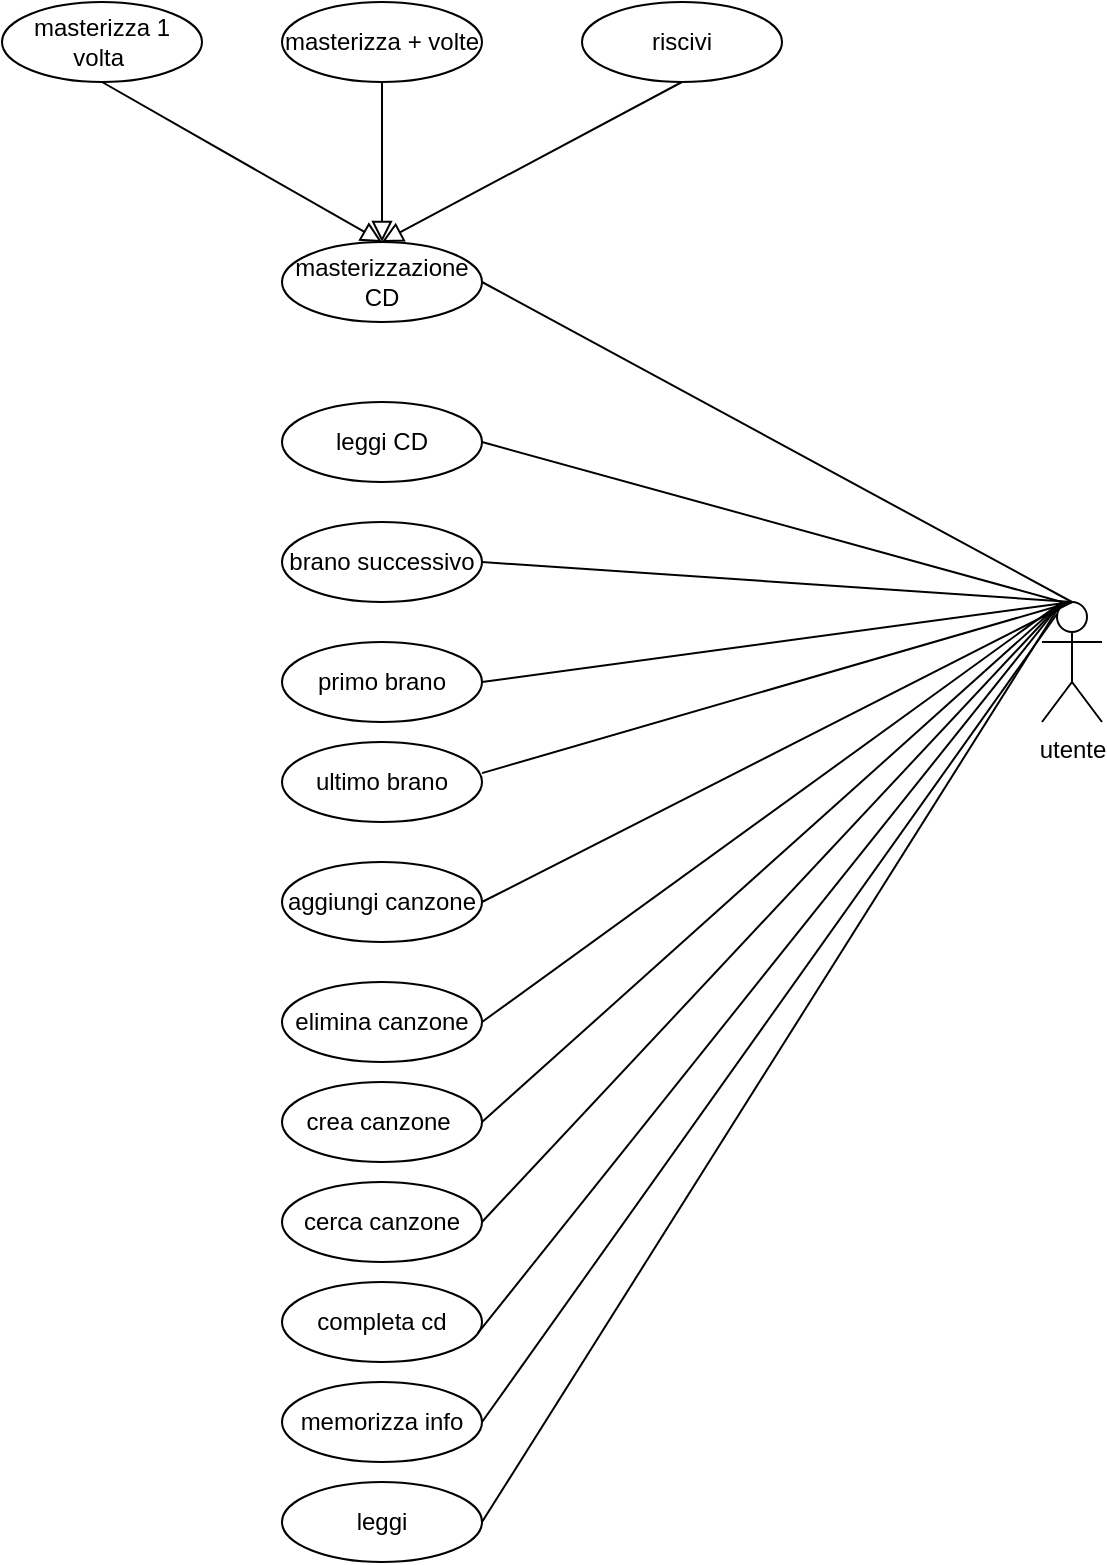 <mxfile version="24.7.17" pages="2">
  <diagram id="x42qIi5AAi1l1lhc7DHS" name="Pagina-3">
    <mxGraphModel dx="737" dy="969" grid="1" gridSize="10" guides="1" tooltips="1" connect="1" arrows="1" fold="1" page="1" pageScale="1" pageWidth="827" pageHeight="1169" math="0" shadow="0">
      <root>
        <mxCell id="0" />
        <mxCell id="1" parent="0" />
        <mxCell id="CjHo6Ju2qZuh-pr2p7nx-90" value="masterizzazione CD" style="ellipse;html=1;whiteSpace=wrap;" vertex="1" parent="1">
          <mxGeometry x="300" y="300" width="100" height="40" as="geometry" />
        </mxCell>
        <mxCell id="CjHo6Ju2qZuh-pr2p7nx-91" value="masterizza 1 volta&amp;nbsp;" style="ellipse;html=1;whiteSpace=wrap;" vertex="1" parent="1">
          <mxGeometry x="160" y="180" width="100" height="40" as="geometry" />
        </mxCell>
        <mxCell id="CjHo6Ju2qZuh-pr2p7nx-92" value="masterizza + volte" style="ellipse;html=1;whiteSpace=wrap;" vertex="1" parent="1">
          <mxGeometry x="300" y="180" width="100" height="40" as="geometry" />
        </mxCell>
        <mxCell id="CjHo6Ju2qZuh-pr2p7nx-93" value="leggi CD" style="ellipse;html=1;whiteSpace=wrap;" vertex="1" parent="1">
          <mxGeometry x="300" y="380" width="100" height="40" as="geometry" />
        </mxCell>
        <mxCell id="CjHo6Ju2qZuh-pr2p7nx-94" value="brano successivo" style="ellipse;html=1;whiteSpace=wrap;" vertex="1" parent="1">
          <mxGeometry x="300" y="440" width="100" height="40" as="geometry" />
        </mxCell>
        <mxCell id="CjHo6Ju2qZuh-pr2p7nx-95" value="primo brano" style="ellipse;html=1;whiteSpace=wrap;" vertex="1" parent="1">
          <mxGeometry x="300" y="500" width="100" height="40" as="geometry" />
        </mxCell>
        <mxCell id="CjHo6Ju2qZuh-pr2p7nx-96" value="ultimo brano" style="ellipse;html=1;whiteSpace=wrap;" vertex="1" parent="1">
          <mxGeometry x="300" y="550" width="100" height="40" as="geometry" />
        </mxCell>
        <mxCell id="CjHo6Ju2qZuh-pr2p7nx-97" value="aggiungi canzone" style="ellipse;html=1;whiteSpace=wrap;" vertex="1" parent="1">
          <mxGeometry x="300" y="610" width="100" height="40" as="geometry" />
        </mxCell>
        <mxCell id="CjHo6Ju2qZuh-pr2p7nx-99" value="elimina canzone" style="ellipse;html=1;whiteSpace=wrap;" vertex="1" parent="1">
          <mxGeometry x="300" y="670" width="100" height="40" as="geometry" />
        </mxCell>
        <mxCell id="CjHo6Ju2qZuh-pr2p7nx-100" value="crea canzone&amp;nbsp;" style="ellipse;html=1;whiteSpace=wrap;" vertex="1" parent="1">
          <mxGeometry x="300" y="720" width="100" height="40" as="geometry" />
        </mxCell>
        <mxCell id="CjHo6Ju2qZuh-pr2p7nx-101" value="cerca canzone" style="ellipse;html=1;whiteSpace=wrap;" vertex="1" parent="1">
          <mxGeometry x="300" y="770" width="100" height="40" as="geometry" />
        </mxCell>
        <mxCell id="CjHo6Ju2qZuh-pr2p7nx-102" value="completa cd" style="ellipse;html=1;whiteSpace=wrap;" vertex="1" parent="1">
          <mxGeometry x="300" y="820" width="100" height="40" as="geometry" />
        </mxCell>
        <mxCell id="CjHo6Ju2qZuh-pr2p7nx-103" value="memorizza info" style="ellipse;html=1;whiteSpace=wrap;" vertex="1" parent="1">
          <mxGeometry x="300" y="870" width="100" height="40" as="geometry" />
        </mxCell>
        <mxCell id="CjHo6Ju2qZuh-pr2p7nx-104" value="leggi" style="ellipse;html=1;whiteSpace=wrap;" vertex="1" parent="1">
          <mxGeometry x="300" y="920" width="100" height="40" as="geometry" />
        </mxCell>
        <mxCell id="CjHo6Ju2qZuh-pr2p7nx-105" value="riscivi" style="ellipse;html=1;whiteSpace=wrap;" vertex="1" parent="1">
          <mxGeometry x="450" y="180" width="100" height="40" as="geometry" />
        </mxCell>
        <mxCell id="CjHo6Ju2qZuh-pr2p7nx-107" value="" style="endArrow=block;html=1;rounded=0;align=center;verticalAlign=bottom;endFill=0;labelBackgroundColor=none;endSize=8;exitX=0.5;exitY=1;exitDx=0;exitDy=0;entryX=0.5;entryY=0;entryDx=0;entryDy=0;" edge="1" parent="1" source="CjHo6Ju2qZuh-pr2p7nx-91" target="CjHo6Ju2qZuh-pr2p7nx-90">
          <mxGeometry x="-0.004" relative="1" as="geometry">
            <mxPoint x="150" y="360" as="sourcePoint" />
            <mxPoint x="310" y="360" as="targetPoint" />
            <mxPoint as="offset" />
          </mxGeometry>
        </mxCell>
        <mxCell id="CjHo6Ju2qZuh-pr2p7nx-108" value="" style="resizable=0;html=1;align=center;verticalAlign=top;labelBackgroundColor=none;" connectable="0" vertex="1" parent="CjHo6Ju2qZuh-pr2p7nx-107">
          <mxGeometry relative="1" as="geometry" />
        </mxCell>
        <mxCell id="CjHo6Ju2qZuh-pr2p7nx-109" value="" style="endArrow=block;html=1;rounded=0;align=center;verticalAlign=bottom;endFill=0;labelBackgroundColor=none;endSize=8;exitX=0.5;exitY=1;exitDx=0;exitDy=0;entryX=0.5;entryY=0;entryDx=0;entryDy=0;" edge="1" parent="1" source="CjHo6Ju2qZuh-pr2p7nx-92" target="CjHo6Ju2qZuh-pr2p7nx-90">
          <mxGeometry x="-0.004" relative="1" as="geometry">
            <mxPoint x="220" y="230" as="sourcePoint" />
            <mxPoint x="360" y="330" as="targetPoint" />
            <mxPoint as="offset" />
          </mxGeometry>
        </mxCell>
        <mxCell id="CjHo6Ju2qZuh-pr2p7nx-110" value="" style="resizable=0;html=1;align=center;verticalAlign=top;labelBackgroundColor=none;" connectable="0" vertex="1" parent="CjHo6Ju2qZuh-pr2p7nx-109">
          <mxGeometry relative="1" as="geometry" />
        </mxCell>
        <mxCell id="CjHo6Ju2qZuh-pr2p7nx-111" value="" style="endArrow=block;html=1;rounded=0;align=center;verticalAlign=bottom;endFill=0;labelBackgroundColor=none;endSize=8;exitX=0.5;exitY=1;exitDx=0;exitDy=0;entryX=0.5;entryY=0;entryDx=0;entryDy=0;" edge="1" parent="1" source="CjHo6Ju2qZuh-pr2p7nx-105" target="CjHo6Ju2qZuh-pr2p7nx-90">
          <mxGeometry x="-0.004" relative="1" as="geometry">
            <mxPoint x="230" y="240" as="sourcePoint" />
            <mxPoint x="350" y="320" as="targetPoint" />
            <mxPoint as="offset" />
          </mxGeometry>
        </mxCell>
        <mxCell id="CjHo6Ju2qZuh-pr2p7nx-112" value="" style="resizable=0;html=1;align=center;verticalAlign=top;labelBackgroundColor=none;" connectable="0" vertex="1" parent="CjHo6Ju2qZuh-pr2p7nx-111">
          <mxGeometry relative="1" as="geometry" />
        </mxCell>
        <mxCell id="CjHo6Ju2qZuh-pr2p7nx-113" value="utente" style="shape=umlActor;verticalLabelPosition=bottom;verticalAlign=top;html=1;" vertex="1" parent="1">
          <mxGeometry x="680" y="480" width="30" height="60" as="geometry" />
        </mxCell>
        <mxCell id="CjHo6Ju2qZuh-pr2p7nx-114" value="" style="endArrow=none;html=1;rounded=0;align=center;verticalAlign=top;endFill=0;labelBackgroundColor=none;entryX=0.5;entryY=0;entryDx=0;entryDy=0;entryPerimeter=0;exitX=1;exitY=0.5;exitDx=0;exitDy=0;" edge="1" parent="1" source="CjHo6Ju2qZuh-pr2p7nx-90" target="CjHo6Ju2qZuh-pr2p7nx-113">
          <mxGeometry relative="1" as="geometry">
            <mxPoint x="400" y="340" as="sourcePoint" />
            <mxPoint x="600" y="340" as="targetPoint" />
          </mxGeometry>
        </mxCell>
        <mxCell id="CjHo6Ju2qZuh-pr2p7nx-115" value="" style="resizable=0;html=1;align=left;verticalAlign=bottom;labelBackgroundColor=none;" connectable="0" vertex="1" parent="CjHo6Ju2qZuh-pr2p7nx-114">
          <mxGeometry x="-1" relative="1" as="geometry" />
        </mxCell>
        <mxCell id="CjHo6Ju2qZuh-pr2p7nx-116" value="" style="resizable=0;html=1;align=left;verticalAlign=top;labelBackgroundColor=none;" connectable="0" vertex="1" parent="CjHo6Ju2qZuh-pr2p7nx-114">
          <mxGeometry x="-1" relative="1" as="geometry" />
        </mxCell>
        <mxCell id="CjHo6Ju2qZuh-pr2p7nx-117" value="" style="resizable=0;html=1;align=right;verticalAlign=bottom;labelBackgroundColor=none;" connectable="0" vertex="1" parent="CjHo6Ju2qZuh-pr2p7nx-114">
          <mxGeometry x="1" relative="1" as="geometry" />
        </mxCell>
        <mxCell id="CjHo6Ju2qZuh-pr2p7nx-118" value="" style="resizable=0;html=1;align=right;verticalAlign=top;labelBackgroundColor=none;" connectable="0" vertex="1" parent="CjHo6Ju2qZuh-pr2p7nx-114">
          <mxGeometry x="1" relative="1" as="geometry" />
        </mxCell>
        <mxCell id="CjHo6Ju2qZuh-pr2p7nx-120" value="" style="endArrow=none;html=1;rounded=0;align=center;verticalAlign=top;endFill=0;labelBackgroundColor=none;exitX=1;exitY=0.5;exitDx=0;exitDy=0;" edge="1" parent="1" source="CjHo6Ju2qZuh-pr2p7nx-93">
          <mxGeometry relative="1" as="geometry">
            <mxPoint x="410" y="330" as="sourcePoint" />
            <mxPoint x="690" y="480" as="targetPoint" />
          </mxGeometry>
        </mxCell>
        <mxCell id="CjHo6Ju2qZuh-pr2p7nx-121" value="" style="resizable=0;html=1;align=left;verticalAlign=bottom;labelBackgroundColor=none;" connectable="0" vertex="1" parent="CjHo6Ju2qZuh-pr2p7nx-120">
          <mxGeometry x="-1" relative="1" as="geometry" />
        </mxCell>
        <mxCell id="CjHo6Ju2qZuh-pr2p7nx-122" value="" style="resizable=0;html=1;align=left;verticalAlign=top;labelBackgroundColor=none;" connectable="0" vertex="1" parent="CjHo6Ju2qZuh-pr2p7nx-120">
          <mxGeometry x="-1" relative="1" as="geometry" />
        </mxCell>
        <mxCell id="CjHo6Ju2qZuh-pr2p7nx-123" value="" style="resizable=0;html=1;align=right;verticalAlign=bottom;labelBackgroundColor=none;" connectable="0" vertex="1" parent="CjHo6Ju2qZuh-pr2p7nx-120">
          <mxGeometry x="1" relative="1" as="geometry" />
        </mxCell>
        <mxCell id="CjHo6Ju2qZuh-pr2p7nx-124" value="" style="resizable=0;html=1;align=right;verticalAlign=top;labelBackgroundColor=none;" connectable="0" vertex="1" parent="CjHo6Ju2qZuh-pr2p7nx-120">
          <mxGeometry x="1" relative="1" as="geometry" />
        </mxCell>
        <mxCell id="CjHo6Ju2qZuh-pr2p7nx-125" value="" style="endArrow=none;html=1;rounded=0;align=center;verticalAlign=top;endFill=0;labelBackgroundColor=none;exitX=1;exitY=0.5;exitDx=0;exitDy=0;entryX=0.5;entryY=0;entryDx=0;entryDy=0;entryPerimeter=0;" edge="1" parent="1" source="CjHo6Ju2qZuh-pr2p7nx-94" target="CjHo6Ju2qZuh-pr2p7nx-113">
          <mxGeometry relative="1" as="geometry">
            <mxPoint x="410" y="410" as="sourcePoint" />
            <mxPoint x="685" y="330" as="targetPoint" />
          </mxGeometry>
        </mxCell>
        <mxCell id="CjHo6Ju2qZuh-pr2p7nx-126" value="" style="resizable=0;html=1;align=left;verticalAlign=bottom;labelBackgroundColor=none;" connectable="0" vertex="1" parent="CjHo6Ju2qZuh-pr2p7nx-125">
          <mxGeometry x="-1" relative="1" as="geometry" />
        </mxCell>
        <mxCell id="CjHo6Ju2qZuh-pr2p7nx-127" value="" style="resizable=0;html=1;align=left;verticalAlign=top;labelBackgroundColor=none;" connectable="0" vertex="1" parent="CjHo6Ju2qZuh-pr2p7nx-125">
          <mxGeometry x="-1" relative="1" as="geometry" />
        </mxCell>
        <mxCell id="CjHo6Ju2qZuh-pr2p7nx-128" value="" style="resizable=0;html=1;align=right;verticalAlign=bottom;labelBackgroundColor=none;" connectable="0" vertex="1" parent="CjHo6Ju2qZuh-pr2p7nx-125">
          <mxGeometry x="1" relative="1" as="geometry" />
        </mxCell>
        <mxCell id="CjHo6Ju2qZuh-pr2p7nx-129" value="" style="resizable=0;html=1;align=right;verticalAlign=top;labelBackgroundColor=none;" connectable="0" vertex="1" parent="CjHo6Ju2qZuh-pr2p7nx-125">
          <mxGeometry x="1" relative="1" as="geometry" />
        </mxCell>
        <mxCell id="CjHo6Ju2qZuh-pr2p7nx-130" value="" style="endArrow=none;html=1;rounded=0;align=center;verticalAlign=top;endFill=0;labelBackgroundColor=none;exitX=1;exitY=0.5;exitDx=0;exitDy=0;entryX=0.5;entryY=0;entryDx=0;entryDy=0;entryPerimeter=0;" edge="1" parent="1" source="CjHo6Ju2qZuh-pr2p7nx-95" target="CjHo6Ju2qZuh-pr2p7nx-113">
          <mxGeometry relative="1" as="geometry">
            <mxPoint x="420" y="420" as="sourcePoint" />
            <mxPoint x="695" y="340" as="targetPoint" />
          </mxGeometry>
        </mxCell>
        <mxCell id="CjHo6Ju2qZuh-pr2p7nx-131" value="" style="resizable=0;html=1;align=left;verticalAlign=bottom;labelBackgroundColor=none;" connectable="0" vertex="1" parent="CjHo6Ju2qZuh-pr2p7nx-130">
          <mxGeometry x="-1" relative="1" as="geometry" />
        </mxCell>
        <mxCell id="CjHo6Ju2qZuh-pr2p7nx-132" value="" style="resizable=0;html=1;align=left;verticalAlign=top;labelBackgroundColor=none;" connectable="0" vertex="1" parent="CjHo6Ju2qZuh-pr2p7nx-130">
          <mxGeometry x="-1" relative="1" as="geometry" />
        </mxCell>
        <mxCell id="CjHo6Ju2qZuh-pr2p7nx-133" value="" style="resizable=0;html=1;align=right;verticalAlign=bottom;labelBackgroundColor=none;" connectable="0" vertex="1" parent="CjHo6Ju2qZuh-pr2p7nx-130">
          <mxGeometry x="1" relative="1" as="geometry" />
        </mxCell>
        <mxCell id="CjHo6Ju2qZuh-pr2p7nx-134" value="" style="resizable=0;html=1;align=right;verticalAlign=top;labelBackgroundColor=none;" connectable="0" vertex="1" parent="CjHo6Ju2qZuh-pr2p7nx-130">
          <mxGeometry x="1" relative="1" as="geometry" />
        </mxCell>
        <mxCell id="CjHo6Ju2qZuh-pr2p7nx-135" value="" style="endArrow=none;html=1;rounded=0;align=center;verticalAlign=top;endFill=0;labelBackgroundColor=none;exitX=1;exitY=0.389;exitDx=0;exitDy=0;entryX=0.5;entryY=0;entryDx=0;entryDy=0;entryPerimeter=0;exitPerimeter=0;" edge="1" parent="1" source="CjHo6Ju2qZuh-pr2p7nx-96" target="CjHo6Ju2qZuh-pr2p7nx-113">
          <mxGeometry relative="1" as="geometry">
            <mxPoint x="430" y="430" as="sourcePoint" />
            <mxPoint x="705" y="350" as="targetPoint" />
          </mxGeometry>
        </mxCell>
        <mxCell id="CjHo6Ju2qZuh-pr2p7nx-136" value="" style="resizable=0;html=1;align=left;verticalAlign=bottom;labelBackgroundColor=none;" connectable="0" vertex="1" parent="CjHo6Ju2qZuh-pr2p7nx-135">
          <mxGeometry x="-1" relative="1" as="geometry" />
        </mxCell>
        <mxCell id="CjHo6Ju2qZuh-pr2p7nx-137" value="" style="resizable=0;html=1;align=left;verticalAlign=top;labelBackgroundColor=none;" connectable="0" vertex="1" parent="CjHo6Ju2qZuh-pr2p7nx-135">
          <mxGeometry x="-1" relative="1" as="geometry" />
        </mxCell>
        <mxCell id="CjHo6Ju2qZuh-pr2p7nx-138" value="" style="resizable=0;html=1;align=right;verticalAlign=bottom;labelBackgroundColor=none;" connectable="0" vertex="1" parent="CjHo6Ju2qZuh-pr2p7nx-135">
          <mxGeometry x="1" relative="1" as="geometry" />
        </mxCell>
        <mxCell id="CjHo6Ju2qZuh-pr2p7nx-139" value="" style="resizable=0;html=1;align=right;verticalAlign=top;labelBackgroundColor=none;" connectable="0" vertex="1" parent="CjHo6Ju2qZuh-pr2p7nx-135">
          <mxGeometry x="1" relative="1" as="geometry" />
        </mxCell>
        <mxCell id="CjHo6Ju2qZuh-pr2p7nx-140" value="" style="endArrow=none;html=1;rounded=0;align=center;verticalAlign=top;endFill=0;labelBackgroundColor=none;exitX=1;exitY=0.5;exitDx=0;exitDy=0;entryX=0.5;entryY=0;entryDx=0;entryDy=0;entryPerimeter=0;" edge="1" parent="1" source="CjHo6Ju2qZuh-pr2p7nx-97" target="CjHo6Ju2qZuh-pr2p7nx-113">
          <mxGeometry relative="1" as="geometry">
            <mxPoint x="440" y="440" as="sourcePoint" />
            <mxPoint x="715" y="360" as="targetPoint" />
          </mxGeometry>
        </mxCell>
        <mxCell id="CjHo6Ju2qZuh-pr2p7nx-141" value="" style="resizable=0;html=1;align=left;verticalAlign=bottom;labelBackgroundColor=none;" connectable="0" vertex="1" parent="CjHo6Ju2qZuh-pr2p7nx-140">
          <mxGeometry x="-1" relative="1" as="geometry" />
        </mxCell>
        <mxCell id="CjHo6Ju2qZuh-pr2p7nx-142" value="" style="resizable=0;html=1;align=left;verticalAlign=top;labelBackgroundColor=none;" connectable="0" vertex="1" parent="CjHo6Ju2qZuh-pr2p7nx-140">
          <mxGeometry x="-1" relative="1" as="geometry" />
        </mxCell>
        <mxCell id="CjHo6Ju2qZuh-pr2p7nx-143" value="" style="resizable=0;html=1;align=right;verticalAlign=bottom;labelBackgroundColor=none;" connectable="0" vertex="1" parent="CjHo6Ju2qZuh-pr2p7nx-140">
          <mxGeometry x="1" relative="1" as="geometry" />
        </mxCell>
        <mxCell id="CjHo6Ju2qZuh-pr2p7nx-144" value="" style="resizable=0;html=1;align=right;verticalAlign=top;labelBackgroundColor=none;" connectable="0" vertex="1" parent="CjHo6Ju2qZuh-pr2p7nx-140">
          <mxGeometry x="1" relative="1" as="geometry" />
        </mxCell>
        <mxCell id="CjHo6Ju2qZuh-pr2p7nx-145" value="" style="endArrow=none;html=1;rounded=0;align=center;verticalAlign=top;endFill=0;labelBackgroundColor=none;exitX=1;exitY=0.5;exitDx=0;exitDy=0;" edge="1" parent="1" source="CjHo6Ju2qZuh-pr2p7nx-99">
          <mxGeometry relative="1" as="geometry">
            <mxPoint x="450" y="450" as="sourcePoint" />
            <mxPoint x="690" y="480" as="targetPoint" />
          </mxGeometry>
        </mxCell>
        <mxCell id="CjHo6Ju2qZuh-pr2p7nx-146" value="" style="resizable=0;html=1;align=left;verticalAlign=bottom;labelBackgroundColor=none;" connectable="0" vertex="1" parent="CjHo6Ju2qZuh-pr2p7nx-145">
          <mxGeometry x="-1" relative="1" as="geometry" />
        </mxCell>
        <mxCell id="CjHo6Ju2qZuh-pr2p7nx-147" value="" style="resizable=0;html=1;align=left;verticalAlign=top;labelBackgroundColor=none;" connectable="0" vertex="1" parent="CjHo6Ju2qZuh-pr2p7nx-145">
          <mxGeometry x="-1" relative="1" as="geometry" />
        </mxCell>
        <mxCell id="CjHo6Ju2qZuh-pr2p7nx-148" value="" style="resizable=0;html=1;align=right;verticalAlign=bottom;labelBackgroundColor=none;" connectable="0" vertex="1" parent="CjHo6Ju2qZuh-pr2p7nx-145">
          <mxGeometry x="1" relative="1" as="geometry" />
        </mxCell>
        <mxCell id="CjHo6Ju2qZuh-pr2p7nx-149" value="" style="resizable=0;html=1;align=right;verticalAlign=top;labelBackgroundColor=none;" connectable="0" vertex="1" parent="CjHo6Ju2qZuh-pr2p7nx-145">
          <mxGeometry x="1" relative="1" as="geometry" />
        </mxCell>
        <mxCell id="CjHo6Ju2qZuh-pr2p7nx-150" value="" style="endArrow=none;html=1;rounded=0;align=center;verticalAlign=top;endFill=0;labelBackgroundColor=none;exitX=1;exitY=0.5;exitDx=0;exitDy=0;" edge="1" parent="1" source="CjHo6Ju2qZuh-pr2p7nx-100">
          <mxGeometry relative="1" as="geometry">
            <mxPoint x="460" y="460" as="sourcePoint" />
            <mxPoint x="690" y="480" as="targetPoint" />
          </mxGeometry>
        </mxCell>
        <mxCell id="CjHo6Ju2qZuh-pr2p7nx-151" value="" style="resizable=0;html=1;align=left;verticalAlign=bottom;labelBackgroundColor=none;" connectable="0" vertex="1" parent="CjHo6Ju2qZuh-pr2p7nx-150">
          <mxGeometry x="-1" relative="1" as="geometry" />
        </mxCell>
        <mxCell id="CjHo6Ju2qZuh-pr2p7nx-152" value="" style="resizable=0;html=1;align=left;verticalAlign=top;labelBackgroundColor=none;" connectable="0" vertex="1" parent="CjHo6Ju2qZuh-pr2p7nx-150">
          <mxGeometry x="-1" relative="1" as="geometry" />
        </mxCell>
        <mxCell id="CjHo6Ju2qZuh-pr2p7nx-153" value="" style="resizable=0;html=1;align=right;verticalAlign=bottom;labelBackgroundColor=none;" connectable="0" vertex="1" parent="CjHo6Ju2qZuh-pr2p7nx-150">
          <mxGeometry x="1" relative="1" as="geometry" />
        </mxCell>
        <mxCell id="CjHo6Ju2qZuh-pr2p7nx-154" value="" style="resizable=0;html=1;align=right;verticalAlign=top;labelBackgroundColor=none;" connectable="0" vertex="1" parent="CjHo6Ju2qZuh-pr2p7nx-150">
          <mxGeometry x="1" relative="1" as="geometry" />
        </mxCell>
        <mxCell id="CjHo6Ju2qZuh-pr2p7nx-156" value="" style="endArrow=none;html=1;rounded=0;align=center;verticalAlign=top;endFill=0;labelBackgroundColor=none;exitX=1;exitY=0.5;exitDx=0;exitDy=0;" edge="1" parent="1" source="CjHo6Ju2qZuh-pr2p7nx-104">
          <mxGeometry relative="1" as="geometry">
            <mxPoint x="290" y="940" as="sourcePoint" />
            <mxPoint x="690" y="480" as="targetPoint" />
          </mxGeometry>
        </mxCell>
        <mxCell id="CjHo6Ju2qZuh-pr2p7nx-157" value="" style="resizable=0;html=1;align=left;verticalAlign=bottom;labelBackgroundColor=none;" connectable="0" vertex="1" parent="CjHo6Ju2qZuh-pr2p7nx-156">
          <mxGeometry x="-1" relative="1" as="geometry" />
        </mxCell>
        <mxCell id="CjHo6Ju2qZuh-pr2p7nx-158" value="" style="resizable=0;html=1;align=left;verticalAlign=top;labelBackgroundColor=none;" connectable="0" vertex="1" parent="CjHo6Ju2qZuh-pr2p7nx-156">
          <mxGeometry x="-1" relative="1" as="geometry" />
        </mxCell>
        <mxCell id="CjHo6Ju2qZuh-pr2p7nx-159" value="" style="resizable=0;html=1;align=right;verticalAlign=bottom;labelBackgroundColor=none;" connectable="0" vertex="1" parent="CjHo6Ju2qZuh-pr2p7nx-156">
          <mxGeometry x="1" relative="1" as="geometry" />
        </mxCell>
        <mxCell id="CjHo6Ju2qZuh-pr2p7nx-160" value="" style="resizable=0;html=1;align=right;verticalAlign=top;labelBackgroundColor=none;" connectable="0" vertex="1" parent="CjHo6Ju2qZuh-pr2p7nx-156">
          <mxGeometry x="1" relative="1" as="geometry" />
        </mxCell>
        <mxCell id="CjHo6Ju2qZuh-pr2p7nx-161" value="" style="endArrow=none;html=1;rounded=0;align=center;verticalAlign=top;endFill=0;labelBackgroundColor=none;exitX=1;exitY=0.5;exitDx=0;exitDy=0;entryX=0.25;entryY=0.1;entryDx=0;entryDy=0;entryPerimeter=0;" edge="1" parent="1" source="CjHo6Ju2qZuh-pr2p7nx-103" target="CjHo6Ju2qZuh-pr2p7nx-113">
          <mxGeometry relative="1" as="geometry">
            <mxPoint x="410" y="950" as="sourcePoint" />
            <mxPoint x="635" y="830" as="targetPoint" />
          </mxGeometry>
        </mxCell>
        <mxCell id="CjHo6Ju2qZuh-pr2p7nx-162" value="" style="resizable=0;html=1;align=left;verticalAlign=bottom;labelBackgroundColor=none;" connectable="0" vertex="1" parent="CjHo6Ju2qZuh-pr2p7nx-161">
          <mxGeometry x="-1" relative="1" as="geometry" />
        </mxCell>
        <mxCell id="CjHo6Ju2qZuh-pr2p7nx-163" value="" style="resizable=0;html=1;align=left;verticalAlign=top;labelBackgroundColor=none;" connectable="0" vertex="1" parent="CjHo6Ju2qZuh-pr2p7nx-161">
          <mxGeometry x="-1" relative="1" as="geometry" />
        </mxCell>
        <mxCell id="CjHo6Ju2qZuh-pr2p7nx-164" value="" style="resizable=0;html=1;align=right;verticalAlign=bottom;labelBackgroundColor=none;" connectable="0" vertex="1" parent="CjHo6Ju2qZuh-pr2p7nx-161">
          <mxGeometry x="1" relative="1" as="geometry" />
        </mxCell>
        <mxCell id="CjHo6Ju2qZuh-pr2p7nx-165" value="" style="resizable=0;html=1;align=right;verticalAlign=top;labelBackgroundColor=none;" connectable="0" vertex="1" parent="CjHo6Ju2qZuh-pr2p7nx-161">
          <mxGeometry x="1" relative="1" as="geometry" />
        </mxCell>
        <mxCell id="CjHo6Ju2qZuh-pr2p7nx-166" value="" style="endArrow=none;html=1;rounded=0;align=center;verticalAlign=top;endFill=0;labelBackgroundColor=none;exitX=1;exitY=0.5;exitDx=0;exitDy=0;" edge="1" parent="1" source="CjHo6Ju2qZuh-pr2p7nx-101">
          <mxGeometry relative="1" as="geometry">
            <mxPoint x="420" y="960" as="sourcePoint" />
            <mxPoint x="690" y="480" as="targetPoint" />
          </mxGeometry>
        </mxCell>
        <mxCell id="CjHo6Ju2qZuh-pr2p7nx-167" value="" style="resizable=0;html=1;align=left;verticalAlign=bottom;labelBackgroundColor=none;" connectable="0" vertex="1" parent="CjHo6Ju2qZuh-pr2p7nx-166">
          <mxGeometry x="-1" relative="1" as="geometry" />
        </mxCell>
        <mxCell id="CjHo6Ju2qZuh-pr2p7nx-168" value="" style="resizable=0;html=1;align=left;verticalAlign=top;labelBackgroundColor=none;" connectable="0" vertex="1" parent="CjHo6Ju2qZuh-pr2p7nx-166">
          <mxGeometry x="-1" relative="1" as="geometry" />
        </mxCell>
        <mxCell id="CjHo6Ju2qZuh-pr2p7nx-169" value="" style="resizable=0;html=1;align=right;verticalAlign=bottom;labelBackgroundColor=none;" connectable="0" vertex="1" parent="CjHo6Ju2qZuh-pr2p7nx-166">
          <mxGeometry x="1" relative="1" as="geometry" />
        </mxCell>
        <mxCell id="CjHo6Ju2qZuh-pr2p7nx-170" value="" style="resizable=0;html=1;align=right;verticalAlign=top;labelBackgroundColor=none;" connectable="0" vertex="1" parent="CjHo6Ju2qZuh-pr2p7nx-166">
          <mxGeometry x="1" relative="1" as="geometry" />
        </mxCell>
        <mxCell id="CjHo6Ju2qZuh-pr2p7nx-171" value="" style="endArrow=none;html=1;rounded=0;align=center;verticalAlign=top;endFill=0;labelBackgroundColor=none;exitX=0.979;exitY=0.639;exitDx=0;exitDy=0;exitPerimeter=0;" edge="1" parent="1" source="CjHo6Ju2qZuh-pr2p7nx-102">
          <mxGeometry relative="1" as="geometry">
            <mxPoint x="430" y="970" as="sourcePoint" />
            <mxPoint x="690" y="480" as="targetPoint" />
          </mxGeometry>
        </mxCell>
        <mxCell id="CjHo6Ju2qZuh-pr2p7nx-172" value="" style="resizable=0;html=1;align=left;verticalAlign=bottom;labelBackgroundColor=none;" connectable="0" vertex="1" parent="CjHo6Ju2qZuh-pr2p7nx-171">
          <mxGeometry x="-1" relative="1" as="geometry" />
        </mxCell>
        <mxCell id="CjHo6Ju2qZuh-pr2p7nx-173" value="" style="resizable=0;html=1;align=left;verticalAlign=top;labelBackgroundColor=none;" connectable="0" vertex="1" parent="CjHo6Ju2qZuh-pr2p7nx-171">
          <mxGeometry x="-1" relative="1" as="geometry" />
        </mxCell>
        <mxCell id="CjHo6Ju2qZuh-pr2p7nx-174" value="" style="resizable=0;html=1;align=right;verticalAlign=bottom;labelBackgroundColor=none;" connectable="0" vertex="1" parent="CjHo6Ju2qZuh-pr2p7nx-171">
          <mxGeometry x="1" relative="1" as="geometry" />
        </mxCell>
        <mxCell id="CjHo6Ju2qZuh-pr2p7nx-175" value="" style="resizable=0;html=1;align=right;verticalAlign=top;labelBackgroundColor=none;" connectable="0" vertex="1" parent="CjHo6Ju2qZuh-pr2p7nx-171">
          <mxGeometry x="1" relative="1" as="geometry" />
        </mxCell>
      </root>
    </mxGraphModel>
  </diagram>
  <diagram id="9Th1Z54NU8-Dy8M7maKs" name="Pagina-4">
    <mxGraphModel dx="1194" dy="602" grid="1" gridSize="10" guides="1" tooltips="1" connect="1" arrows="1" fold="1" page="1" pageScale="1" pageWidth="827" pageHeight="1169" math="0" shadow="0">
      <root>
        <mxCell id="0" />
        <mxCell id="1" parent="0" />
        <mxCell id="Xdzg9Rv31pwazlh419iC-1" value="canzone" style="swimlane;fontStyle=0;align=center;verticalAlign=top;childLayout=stackLayout;horizontal=1;startSize=55;horizontalStack=0;resizeParent=1;resizeParentMax=0;resizeLast=0;collapsible=0;marginBottom=0;html=1;whiteSpace=wrap;" vertex="1" parent="1">
          <mxGeometry x="236" y="120" width="140" height="98" as="geometry" />
        </mxCell>
        <mxCell id="Xdzg9Rv31pwazlh419iC-2" value="+titolo:string&lt;div&gt;+ autore:string&lt;/div&gt;" style="text;html=1;strokeColor=none;fillColor=none;align=center;verticalAlign=middle;spacingLeft=4;spacingRight=4;overflow=hidden;rotatable=0;points=[[0,0.5],[1,0.5]];portConstraint=eastwest;whiteSpace=wrap;" vertex="1" parent="Xdzg9Rv31pwazlh419iC-1">
          <mxGeometry y="55" width="140" height="35" as="geometry" />
        </mxCell>
        <mxCell id="Xdzg9Rv31pwazlh419iC-3" value="" style="line;strokeWidth=1;fillColor=none;align=left;verticalAlign=middle;spacingTop=-1;spacingLeft=3;spacingRight=3;rotatable=0;labelPosition=right;points=[];portConstraint=eastwest;" vertex="1" parent="Xdzg9Rv31pwazlh419iC-1">
          <mxGeometry y="90" width="140" height="8" as="geometry" />
        </mxCell>
        <mxCell id="Xdzg9Rv31pwazlh419iC-4" value="CD" style="swimlane;fontStyle=0;align=center;verticalAlign=top;childLayout=stackLayout;horizontal=1;startSize=55;horizontalStack=0;resizeParent=1;resizeParentMax=0;resizeLast=0;collapsible=0;marginBottom=0;html=1;whiteSpace=wrap;" vertex="1" parent="1">
          <mxGeometry x="446" y="320" width="140" height="83" as="geometry" />
        </mxCell>
        <mxCell id="Xdzg9Rv31pwazlh419iC-5" value="+titolo:string" style="text;html=1;strokeColor=none;fillColor=none;align=left;verticalAlign=middle;spacingLeft=4;spacingRight=4;overflow=hidden;rotatable=0;points=[[0,0.5],[1,0.5]];portConstraint=eastwest;whiteSpace=wrap;" vertex="1" parent="Xdzg9Rv31pwazlh419iC-4">
          <mxGeometry y="55" width="140" height="20" as="geometry" />
        </mxCell>
        <mxCell id="Xdzg9Rv31pwazlh419iC-6" value="" style="line;strokeWidth=1;fillColor=none;align=left;verticalAlign=middle;spacingTop=-1;spacingLeft=3;spacingRight=3;rotatable=0;labelPosition=right;points=[];portConstraint=eastwest;" vertex="1" parent="Xdzg9Rv31pwazlh419iC-4">
          <mxGeometry y="75" width="140" height="8" as="geometry" />
        </mxCell>
        <mxCell id="Xdzg9Rv31pwazlh419iC-7" value="" style="endArrow=none;startArrow=diamondThin;endFill=0;startFill=1;html=1;verticalAlign=bottom;labelBackgroundColor=none;strokeWidth=1;startSize=8;endSize=8;rounded=0;entryX=0.5;entryY=1;entryDx=0;entryDy=0;exitX=0.453;exitY=-0.001;exitDx=0;exitDy=0;exitPerimeter=0;" edge="1" parent="1" source="Xdzg9Rv31pwazlh419iC-4" target="Xdzg9Rv31pwazlh419iC-1">
          <mxGeometry width="160" relative="1" as="geometry">
            <mxPoint x="356" y="270" as="sourcePoint" />
            <mxPoint x="516" y="270" as="targetPoint" />
          </mxGeometry>
        </mxCell>
        <mxCell id="Xdzg9Rv31pwazlh419iC-8" value="compone" style="edgeLabel;html=1;align=center;verticalAlign=middle;resizable=0;points=[];" vertex="1" connectable="0" parent="Xdzg9Rv31pwazlh419iC-7">
          <mxGeometry x="0.043" y="3" relative="1" as="geometry">
            <mxPoint as="offset" />
          </mxGeometry>
        </mxCell>
        <mxCell id="Xdzg9Rv31pwazlh419iC-9" value="1....*" style="edgeLabel;html=1;align=center;verticalAlign=middle;resizable=0;points=[];" vertex="1" connectable="0" parent="Xdzg9Rv31pwazlh419iC-7">
          <mxGeometry x="0.88" relative="1" as="geometry">
            <mxPoint as="offset" />
          </mxGeometry>
        </mxCell>
        <mxCell id="Xdzg9Rv31pwazlh419iC-10" value="1....*" style="edgeLabel;html=1;align=center;verticalAlign=middle;resizable=0;points=[];" vertex="1" connectable="0" parent="Xdzg9Rv31pwazlh419iC-7">
          <mxGeometry x="-0.81" y="-1" relative="1" as="geometry">
            <mxPoint as="offset" />
          </mxGeometry>
        </mxCell>
        <mxCell id="Xdzg9Rv31pwazlh419iC-11" value="sola lettura&amp;nbsp;" style="swimlane;fontStyle=0;align=center;verticalAlign=top;childLayout=stackLayout;horizontal=1;startSize=55;horizontalStack=0;resizeParent=1;resizeParentMax=0;resizeLast=0;collapsible=0;marginBottom=0;html=1;whiteSpace=wrap;" vertex="1" parent="1">
          <mxGeometry x="306" y="500" width="140" height="63" as="geometry" />
        </mxCell>
        <mxCell id="Xdzg9Rv31pwazlh419iC-12" value="" style="line;strokeWidth=1;fillColor=none;align=left;verticalAlign=middle;spacingTop=-1;spacingLeft=3;spacingRight=3;rotatable=0;labelPosition=right;points=[];portConstraint=eastwest;" vertex="1" parent="Xdzg9Rv31pwazlh419iC-11">
          <mxGeometry y="55" width="140" height="8" as="geometry" />
        </mxCell>
        <mxCell id="Xdzg9Rv31pwazlh419iC-13" value="masterizzati al max 1 volta" style="swimlane;fontStyle=0;align=center;verticalAlign=top;childLayout=stackLayout;horizontal=1;startSize=55;horizontalStack=0;resizeParent=1;resizeParentMax=0;resizeLast=0;collapsible=0;marginBottom=0;html=1;whiteSpace=wrap;" vertex="1" parent="1">
          <mxGeometry x="466" y="500" width="140" height="63" as="geometry" />
        </mxCell>
        <mxCell id="Xdzg9Rv31pwazlh419iC-14" value="" style="line;strokeWidth=1;fillColor=none;align=left;verticalAlign=middle;spacingTop=-1;spacingLeft=3;spacingRight=3;rotatable=0;labelPosition=right;points=[];portConstraint=eastwest;" vertex="1" parent="Xdzg9Rv31pwazlh419iC-13">
          <mxGeometry y="55" width="140" height="8" as="geometry" />
        </mxCell>
        <mxCell id="Xdzg9Rv31pwazlh419iC-15" value="masterizzabili" style="swimlane;fontStyle=0;align=center;verticalAlign=top;childLayout=stackLayout;horizontal=1;startSize=55;horizontalStack=0;resizeParent=1;resizeParentMax=0;resizeLast=0;collapsible=0;marginBottom=0;html=1;whiteSpace=wrap;" vertex="1" parent="1">
          <mxGeometry x="636" y="500" width="140" height="63" as="geometry" />
        </mxCell>
        <mxCell id="Xdzg9Rv31pwazlh419iC-16" value="" style="line;strokeWidth=1;fillColor=none;align=left;verticalAlign=middle;spacingTop=-1;spacingLeft=3;spacingRight=3;rotatable=0;labelPosition=right;points=[];portConstraint=eastwest;" vertex="1" parent="Xdzg9Rv31pwazlh419iC-15">
          <mxGeometry y="55" width="140" height="8" as="geometry" />
        </mxCell>
        <mxCell id="Xdzg9Rv31pwazlh419iC-17" value="" style="endArrow=block;html=1;rounded=0;align=center;verticalAlign=bottom;endFill=0;labelBackgroundColor=none;endSize=8;exitX=0.547;exitY=0.02;exitDx=0;exitDy=0;exitPerimeter=0;" edge="1" parent="1" source="Xdzg9Rv31pwazlh419iC-11">
          <mxGeometry relative="1" as="geometry">
            <mxPoint x="386" y="470" as="sourcePoint" />
            <mxPoint x="511" y="400" as="targetPoint" />
          </mxGeometry>
        </mxCell>
        <mxCell id="Xdzg9Rv31pwazlh419iC-18" value="" style="resizable=0;html=1;align=center;verticalAlign=top;labelBackgroundColor=none;" connectable="0" vertex="1" parent="Xdzg9Rv31pwazlh419iC-17">
          <mxGeometry relative="1" as="geometry" />
        </mxCell>
        <mxCell id="Xdzg9Rv31pwazlh419iC-19" value="" style="endArrow=block;html=1;rounded=0;align=center;verticalAlign=bottom;endFill=0;labelBackgroundColor=none;endSize=8;" edge="1" parent="1" source="Xdzg9Rv31pwazlh419iC-13">
          <mxGeometry relative="1" as="geometry">
            <mxPoint x="393" y="511" as="sourcePoint" />
            <mxPoint x="513" y="400" as="targetPoint" />
          </mxGeometry>
        </mxCell>
        <mxCell id="Xdzg9Rv31pwazlh419iC-20" value="" style="resizable=0;html=1;align=center;verticalAlign=top;labelBackgroundColor=none;" connectable="0" vertex="1" parent="Xdzg9Rv31pwazlh419iC-19">
          <mxGeometry relative="1" as="geometry" />
        </mxCell>
        <mxCell id="Xdzg9Rv31pwazlh419iC-21" value="" style="endArrow=block;html=1;rounded=0;align=center;verticalAlign=bottom;endFill=0;labelBackgroundColor=none;endSize=8;exitX=0.5;exitY=0;exitDx=0;exitDy=0;entryX=0.454;entryY=0.222;entryDx=0;entryDy=0;entryPerimeter=0;" edge="1" parent="1" source="Xdzg9Rv31pwazlh419iC-15" target="Xdzg9Rv31pwazlh419iC-6">
          <mxGeometry relative="1" as="geometry">
            <mxPoint x="403" y="521" as="sourcePoint" />
            <mxPoint x="510.76" y="433.08" as="targetPoint" />
          </mxGeometry>
        </mxCell>
        <mxCell id="Xdzg9Rv31pwazlh419iC-22" value="" style="resizable=0;html=1;align=center;verticalAlign=top;labelBackgroundColor=none;" connectable="0" vertex="1" parent="Xdzg9Rv31pwazlh419iC-21">
          <mxGeometry relative="1" as="geometry" />
        </mxCell>
        <mxCell id="Xdzg9Rv31pwazlh419iC-23" value="riscrivibili" style="swimlane;fontStyle=0;align=center;verticalAlign=top;childLayout=stackLayout;horizontal=1;startSize=55;horizontalStack=0;resizeParent=1;resizeParentMax=0;resizeLast=0;collapsible=0;marginBottom=0;html=1;whiteSpace=wrap;" vertex="1" parent="1">
          <mxGeometry x="150" y="500" width="140" height="63" as="geometry" />
        </mxCell>
        <mxCell id="Xdzg9Rv31pwazlh419iC-24" value="" style="line;strokeWidth=1;fillColor=none;align=left;verticalAlign=middle;spacingTop=-1;spacingLeft=3;spacingRight=3;rotatable=0;labelPosition=right;points=[];portConstraint=eastwest;" vertex="1" parent="Xdzg9Rv31pwazlh419iC-23">
          <mxGeometry y="55" width="140" height="8" as="geometry" />
        </mxCell>
        <mxCell id="Xdzg9Rv31pwazlh419iC-25" value="" style="endArrow=block;html=1;rounded=0;align=center;verticalAlign=bottom;endFill=0;labelBackgroundColor=none;endSize=8;exitX=0.5;exitY=0;exitDx=0;exitDy=0;entryX=0.492;entryY=0.683;entryDx=0;entryDy=0;entryPerimeter=0;" edge="1" parent="1" source="Xdzg9Rv31pwazlh419iC-23" target="Xdzg9Rv31pwazlh419iC-6">
          <mxGeometry relative="1" as="geometry">
            <mxPoint x="393" y="511" as="sourcePoint" />
            <mxPoint x="511.74" y="433.3" as="targetPoint" />
          </mxGeometry>
        </mxCell>
        <mxCell id="Xdzg9Rv31pwazlh419iC-26" value="" style="resizable=0;html=1;align=center;verticalAlign=top;labelBackgroundColor=none;" connectable="0" vertex="1" parent="Xdzg9Rv31pwazlh419iC-25">
          <mxGeometry relative="1" as="geometry" />
        </mxCell>
        <mxCell id="Xdzg9Rv31pwazlh419iC-27" value="utente" style="swimlane;fontStyle=0;align=center;verticalAlign=top;childLayout=stackLayout;horizontal=1;startSize=55;horizontalStack=0;resizeParent=1;resizeParentMax=0;resizeLast=0;collapsible=0;marginBottom=0;html=1;whiteSpace=wrap;" vertex="1" parent="1">
          <mxGeometry x="536" y="90" width="140" height="150" as="geometry" />
        </mxCell>
        <mxCell id="Xdzg9Rv31pwazlh419iC-28" value="+nome:string" style="text;html=1;strokeColor=none;fillColor=none;align=center;verticalAlign=middle;spacingLeft=4;spacingRight=4;overflow=hidden;rotatable=0;points=[[0,0.5],[1,0.5]];portConstraint=eastwest;whiteSpace=wrap;" vertex="1" parent="Xdzg9Rv31pwazlh419iC-27">
          <mxGeometry y="55" width="140" height="20" as="geometry" />
        </mxCell>
        <mxCell id="Xdzg9Rv31pwazlh419iC-29" value="" style="line;strokeWidth=1;fillColor=none;align=left;verticalAlign=middle;spacingTop=-1;spacingLeft=3;spacingRight=3;rotatable=0;labelPosition=right;points=[];portConstraint=eastwest;" vertex="1" parent="Xdzg9Rv31pwazlh419iC-27">
          <mxGeometry y="75" width="140" height="8" as="geometry" />
        </mxCell>
        <mxCell id="Xdzg9Rv31pwazlh419iC-30" value="+ vai avanti()&lt;div&gt;+masterizza()&lt;/div&gt;" style="text;html=1;strokeColor=none;fillColor=none;align=left;verticalAlign=middle;spacingLeft=4;spacingRight=4;overflow=hidden;rotatable=0;points=[[0,0.5],[1,0.5]];portConstraint=eastwest;whiteSpace=wrap;" vertex="1" parent="Xdzg9Rv31pwazlh419iC-27">
          <mxGeometry y="83" width="140" height="67" as="geometry" />
        </mxCell>
        <mxCell id="Xdzg9Rv31pwazlh419iC-31" value="" style="endArrow=none;html=1;endSize=12;startArrow=none;startSize=14;startFill=0;align=center;verticalAlign=bottom;endFill=0;rounded=0;exitX=0.998;exitY=0.413;exitDx=0;exitDy=0;exitPerimeter=0;entryX=0.547;entryY=1.018;entryDx=0;entryDy=0;entryPerimeter=0;" edge="1" parent="1" source="Xdzg9Rv31pwazlh419iC-4" target="Xdzg9Rv31pwazlh419iC-30">
          <mxGeometry y="3" relative="1" as="geometry">
            <mxPoint x="496" y="280" as="sourcePoint" />
            <mxPoint x="656" y="280" as="targetPoint" />
          </mxGeometry>
        </mxCell>
        <mxCell id="Xdzg9Rv31pwazlh419iC-32" value="controlla" style="edgeLabel;html=1;align=center;verticalAlign=middle;resizable=0;points=[];" vertex="1" connectable="0" parent="Xdzg9Rv31pwazlh419iC-31">
          <mxGeometry x="0.218" relative="1" as="geometry">
            <mxPoint as="offset" />
          </mxGeometry>
        </mxCell>
        <mxCell id="Xdzg9Rv31pwazlh419iC-33" value="1" style="edgeLabel;html=1;align=center;verticalAlign=middle;resizable=0;points=[];" vertex="1" connectable="0" parent="Xdzg9Rv31pwazlh419iC-31">
          <mxGeometry x="0.885" y="-1" relative="1" as="geometry">
            <mxPoint as="offset" />
          </mxGeometry>
        </mxCell>
        <mxCell id="Xdzg9Rv31pwazlh419iC-34" value="1" style="edgeLabel;html=1;align=center;verticalAlign=middle;resizable=0;points=[];" vertex="1" connectable="0" parent="Xdzg9Rv31pwazlh419iC-31">
          <mxGeometry x="-0.808" relative="1" as="geometry">
            <mxPoint as="offset" />
          </mxGeometry>
        </mxCell>
      </root>
    </mxGraphModel>
  </diagram>
</mxfile>
